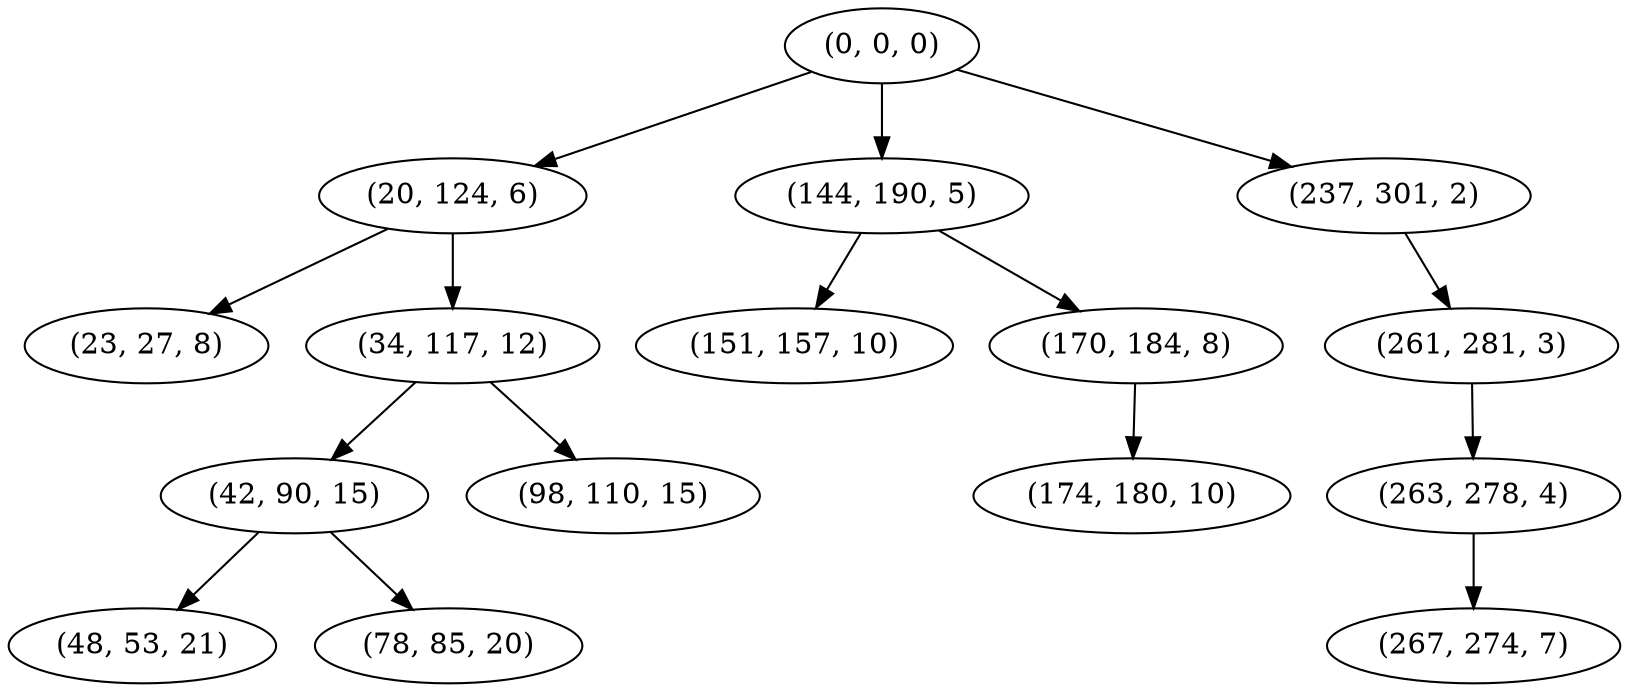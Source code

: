 digraph tree {
    "(0, 0, 0)";
    "(20, 124, 6)";
    "(23, 27, 8)";
    "(34, 117, 12)";
    "(42, 90, 15)";
    "(48, 53, 21)";
    "(78, 85, 20)";
    "(98, 110, 15)";
    "(144, 190, 5)";
    "(151, 157, 10)";
    "(170, 184, 8)";
    "(174, 180, 10)";
    "(237, 301, 2)";
    "(261, 281, 3)";
    "(263, 278, 4)";
    "(267, 274, 7)";
    "(0, 0, 0)" -> "(20, 124, 6)";
    "(0, 0, 0)" -> "(144, 190, 5)";
    "(0, 0, 0)" -> "(237, 301, 2)";
    "(20, 124, 6)" -> "(23, 27, 8)";
    "(20, 124, 6)" -> "(34, 117, 12)";
    "(34, 117, 12)" -> "(42, 90, 15)";
    "(34, 117, 12)" -> "(98, 110, 15)";
    "(42, 90, 15)" -> "(48, 53, 21)";
    "(42, 90, 15)" -> "(78, 85, 20)";
    "(144, 190, 5)" -> "(151, 157, 10)";
    "(144, 190, 5)" -> "(170, 184, 8)";
    "(170, 184, 8)" -> "(174, 180, 10)";
    "(237, 301, 2)" -> "(261, 281, 3)";
    "(261, 281, 3)" -> "(263, 278, 4)";
    "(263, 278, 4)" -> "(267, 274, 7)";
}
